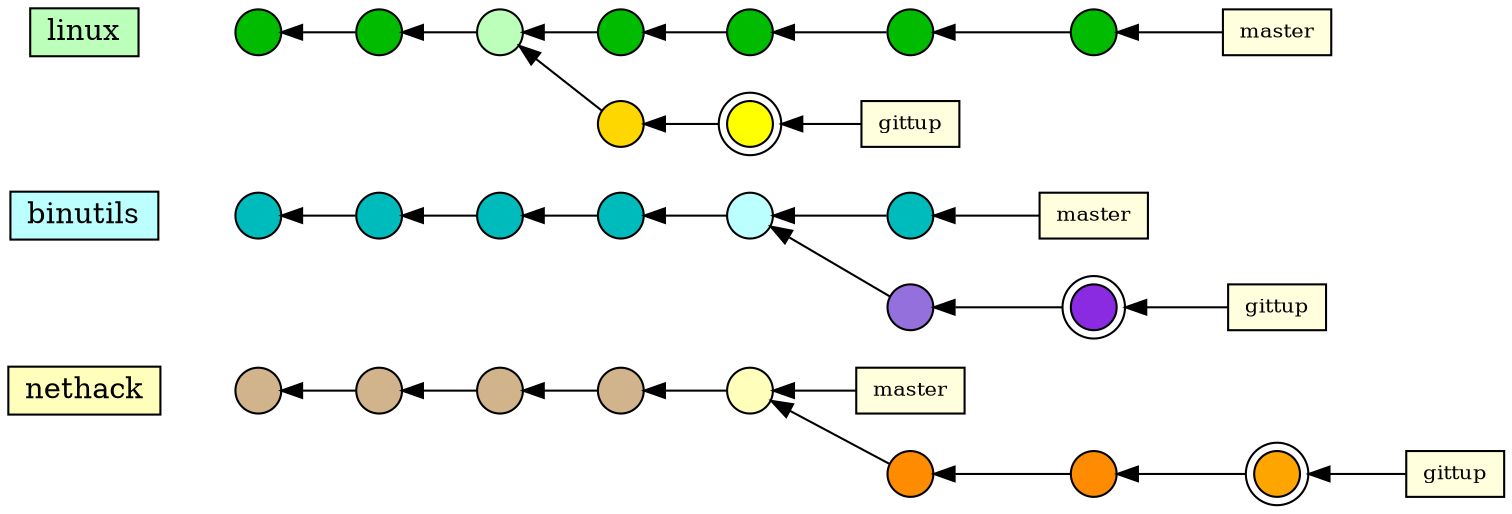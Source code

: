 digraph g {
	rankdir=LR;
	node [width=0.3 height=0.3 shape=circle style=filled label=""];
	edge [dir=back];

	{ node [shape="rectangle" fontsize=10 fillcolor="#ffffdd"]
		clabel [label="master"];
		tclabel [label="gittup"];
		blabel [label="master"];
		tblabel [label="gittup"];
		alabel [label="master"];
		talabel [label="gittup"];
	}

	{ node [fillcolor="#d2b48c"]
		c1 c2 c3 c4 c5;
		c [label="nethack" shape=rectangle fillcolor="#ffffbb"];
		c5 [fillcolor="#ffffbb"];
	};
	c -> c1 [style=invis];
	c1 -> c2 -> c3 -> c4 -> c5;
	c5 -> clabel;

	{ node [fillcolor="#ff8c00"]
		tc1 tc2 tc3;
		tc3 [peripheries=2 fillcolor="#ffa500"];
	}
	tc1 -> tc2 -> tc3;
	tc3 -> tclabel;
	c5 -> tc1 [weight=0];

	{ node [fillcolor="#00bbbb"]
		b1 b2 b3 b4 b5 b6;
		b [label="binutils" shape=rectangle fillcolor="#bbffff"];
		b5 [fillcolor="#bbffff"];
	};
	b -> b1 [style=invis];
	b1 -> b2 -> b3 -> b4 -> b5 -> b6;
	b6 -> blabel;

	{ node [fillcolor="#9370db"]
		tb1 tb2;
		tb2 [peripheries=2 fillcolor="#8a2be2"];
	}
	tb1 -> tb2;
	tb2 -> tblabel;
	b5 -> tb1 [weight=0];

	{ node [fillcolor="#00bb00"]
		a1 a2 a3 a4 a5 a6 a7;
		a [label="linux" shape=rectangle fillcolor="#bbffbb"];
		a3 [fillcolor="#bbffbb"];
	};
	a -> a1 [style=invis];
	a1 -> a2 -> a3 -> a4 -> a5 -> a6 -> a7;
	a7 -> alabel;

	{ node [fillcolor="#ffd700"]
		ta1 ta2;
		ta2 [peripheries=2 fillcolor="#ffff00"];
	}
	ta1 -> ta2;
	ta2 -> talabel;
	a3 -> ta1 [weight=0];
}
